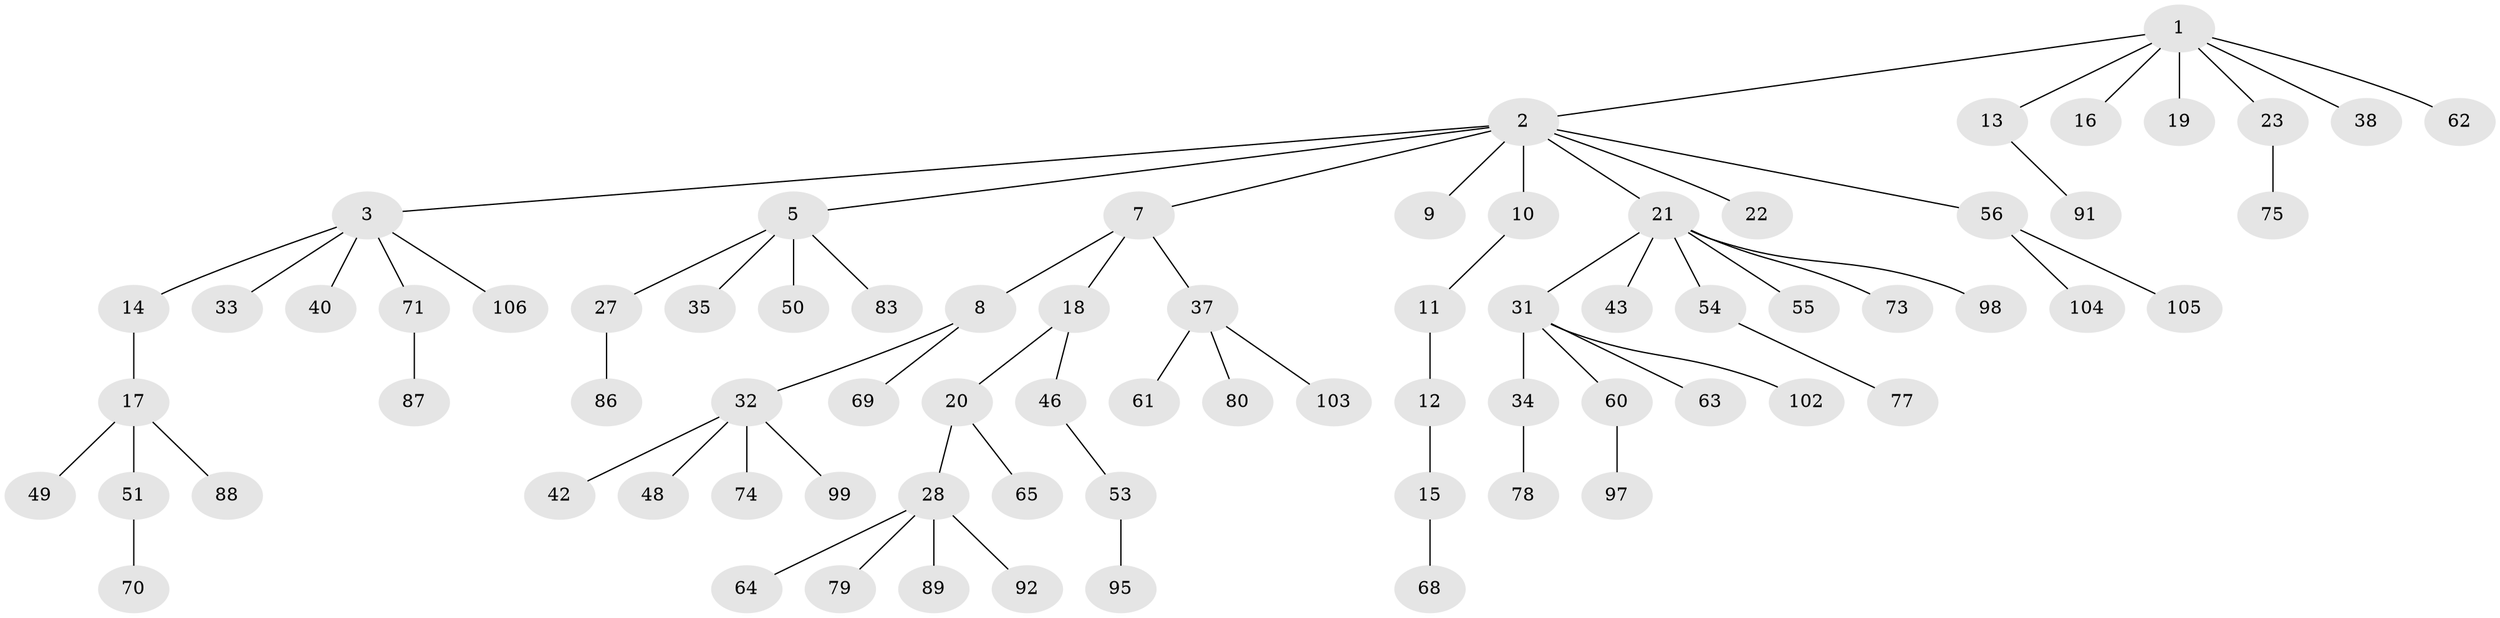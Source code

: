 // Generated by graph-tools (version 1.1) at 2025/24/03/03/25 07:24:05]
// undirected, 75 vertices, 74 edges
graph export_dot {
graph [start="1"]
  node [color=gray90,style=filled];
  1 [super="+6"];
  2 [super="+4"];
  3 [super="+26"];
  5 [super="+24"];
  7;
  8 [super="+41"];
  9;
  10 [super="+25"];
  11 [super="+36"];
  12;
  13 [super="+100"];
  14;
  15 [super="+52"];
  16;
  17 [super="+30"];
  18 [super="+44"];
  19;
  20 [super="+67"];
  21 [super="+29"];
  22;
  23 [super="+45"];
  27;
  28 [super="+59"];
  31 [super="+58"];
  32 [super="+39"];
  33;
  34 [super="+47"];
  35;
  37 [super="+101"];
  38;
  40;
  42;
  43;
  46 [super="+57"];
  48;
  49;
  50;
  51;
  53;
  54 [super="+82"];
  55;
  56;
  60;
  61 [super="+84"];
  62 [super="+66"];
  63 [super="+96"];
  64;
  65;
  68;
  69 [super="+72"];
  70 [super="+90"];
  71;
  73 [super="+76"];
  74;
  75 [super="+81"];
  77;
  78;
  79 [super="+85"];
  80;
  83;
  86;
  87 [super="+94"];
  88;
  89;
  91 [super="+93"];
  92;
  95;
  97;
  98;
  99;
  102;
  103;
  104;
  105;
  106;
  1 -- 2;
  1 -- 23;
  1 -- 16;
  1 -- 19;
  1 -- 38;
  1 -- 13;
  1 -- 62;
  2 -- 3;
  2 -- 7;
  2 -- 10;
  2 -- 21;
  2 -- 22;
  2 -- 56;
  2 -- 9;
  2 -- 5;
  3 -- 14;
  3 -- 33;
  3 -- 40;
  3 -- 71;
  3 -- 106;
  5 -- 35;
  5 -- 50;
  5 -- 27;
  5 -- 83;
  7 -- 8;
  7 -- 18;
  7 -- 37;
  8 -- 32;
  8 -- 69;
  10 -- 11;
  11 -- 12;
  12 -- 15;
  13 -- 91;
  14 -- 17;
  15 -- 68;
  17 -- 49;
  17 -- 51;
  17 -- 88;
  18 -- 20;
  18 -- 46;
  20 -- 28;
  20 -- 65;
  21 -- 31;
  21 -- 43;
  21 -- 55;
  21 -- 73;
  21 -- 98;
  21 -- 54;
  23 -- 75;
  27 -- 86;
  28 -- 64;
  28 -- 92;
  28 -- 89;
  28 -- 79;
  31 -- 34;
  31 -- 60;
  31 -- 63;
  31 -- 102;
  32 -- 48;
  32 -- 74;
  32 -- 99;
  32 -- 42;
  34 -- 78;
  37 -- 61;
  37 -- 80;
  37 -- 103;
  46 -- 53;
  51 -- 70;
  53 -- 95;
  54 -- 77;
  56 -- 104;
  56 -- 105;
  60 -- 97;
  71 -- 87;
}
